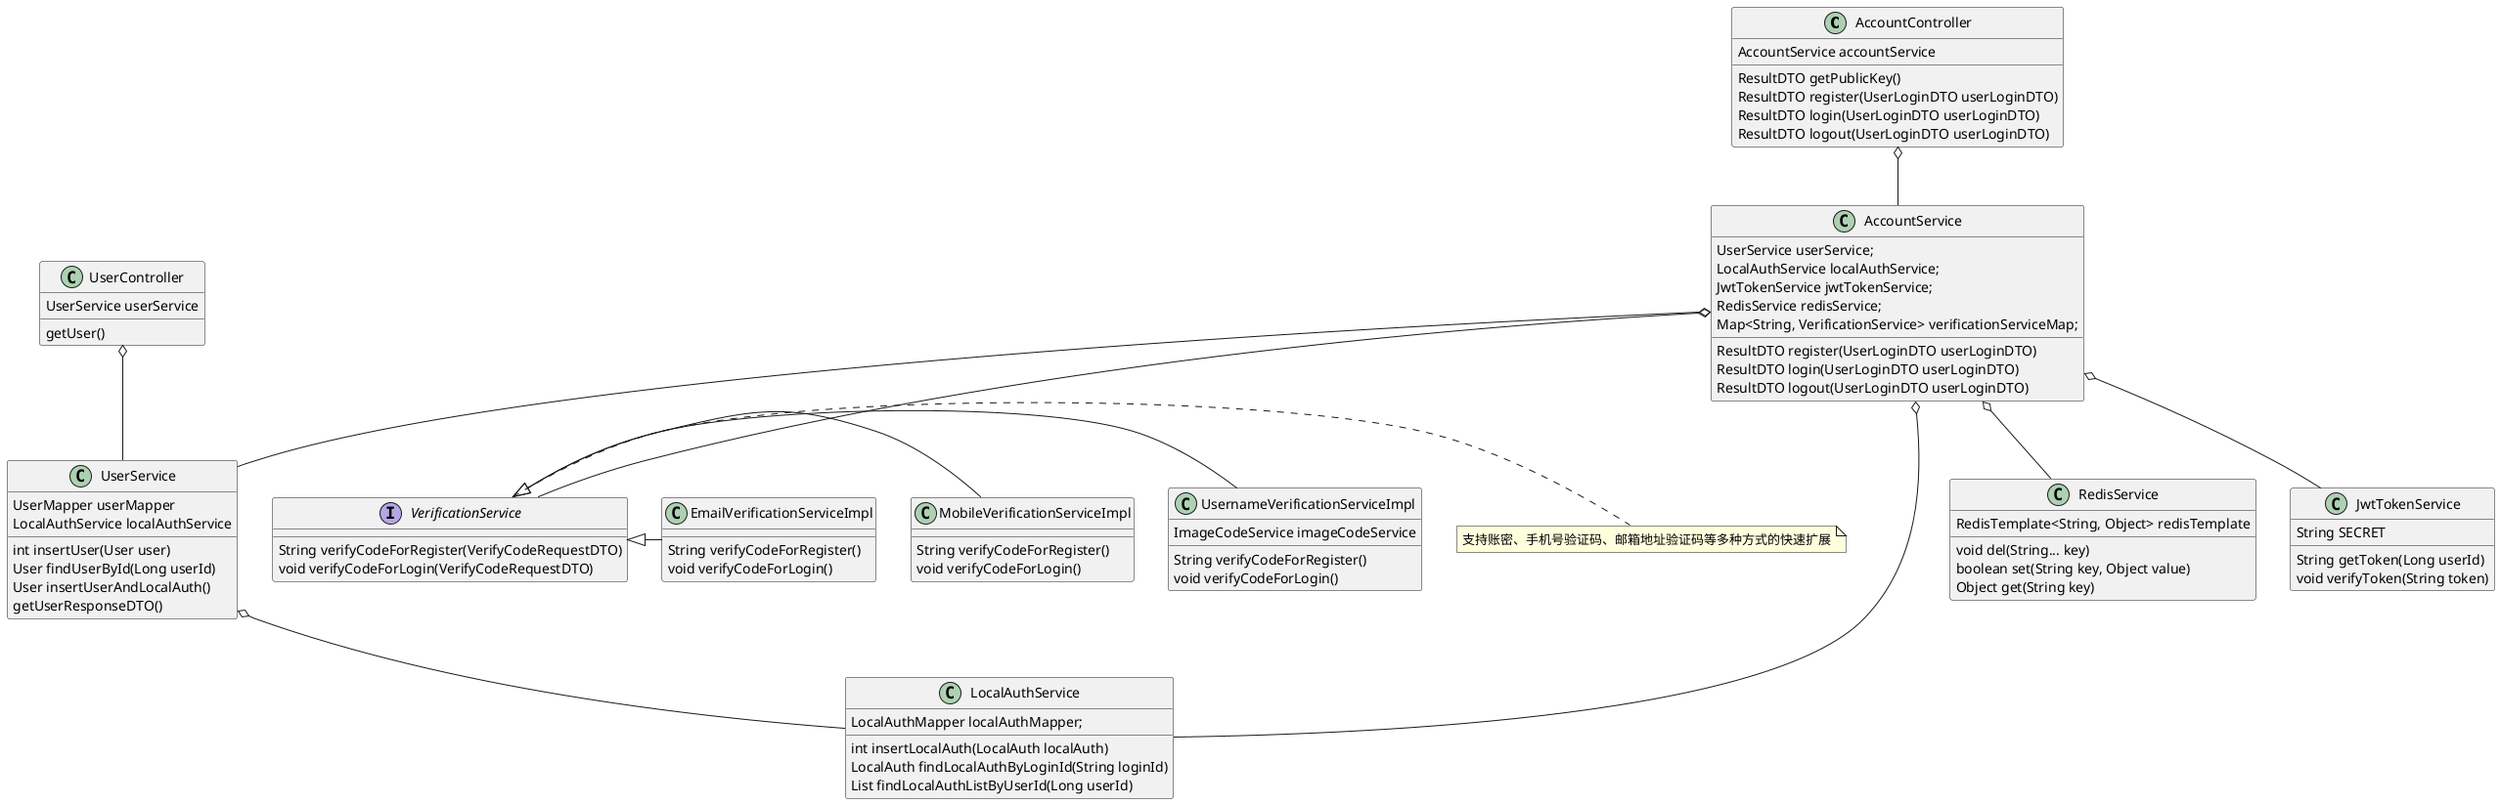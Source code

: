 @startuml
'https://plantuml.com/class-diagram


class AccountController {
AccountService accountService
ResultDTO getPublicKey()
ResultDTO register(UserLoginDTO userLoginDTO)
ResultDTO login(UserLoginDTO userLoginDTO)
ResultDTO logout(UserLoginDTO userLoginDTO)
}

class AccountService {
UserService userService;
LocalAuthService localAuthService;
JwtTokenService jwtTokenService;
RedisService redisService;
Map<String, VerificationService> verificationServiceMap;

ResultDTO register(UserLoginDTO userLoginDTO)
ResultDTO login(UserLoginDTO userLoginDTO)
ResultDTO logout(UserLoginDTO userLoginDTO)
}

class UserController {
UserService userService
getUser()
}

class UserService {
UserMapper userMapper
LocalAuthService localAuthService

int insertUser(User user)
User findUserById(Long userId)
User insertUserAndLocalAuth()
getUserResponseDTO()
}

class LocalAuthService {
LocalAuthMapper localAuthMapper;

int insertLocalAuth(LocalAuth localAuth)
LocalAuth findLocalAuthByLoginId(String loginId)
List findLocalAuthListByUserId(Long userId)
}

class RedisService {
RedisTemplate<String, Object> redisTemplate

void del(String... key)
boolean set(String key, Object value)
Object get(String key)
}

class JwtTokenService {
String SECRET
String getToken(Long userId)
void verifyToken(String token)
}

interface VerificationService {
String verifyCodeForRegister(VerifyCodeRequestDTO)
void verifyCodeForLogin(VerifyCodeRequestDTO)
}

note right
支持账密、手机号验证码、邮箱地址验证码等多种方式的快速扩展
end note


class UsernameVerificationServiceImpl {
ImageCodeService imageCodeService
String verifyCodeForRegister()
void verifyCodeForLogin()
}

class MobileVerificationServiceImpl {
String verifyCodeForRegister()
void verifyCodeForLogin()
}

class EmailVerificationServiceImpl {
String verifyCodeForRegister()
void verifyCodeForLogin()
}

AccountController o-- AccountService
UserController o-- UserService
UserService o-- LocalAuthService
AccountService o-- UserService
AccountService o-- RedisService
AccountService o-- LocalAuthService
AccountService o-- JwtTokenService
AccountService o-- VerificationService

VerificationService <|- UsernameVerificationServiceImpl
VerificationService <|- MobileVerificationServiceImpl
VerificationService <|- EmailVerificationServiceImpl

@enduml
